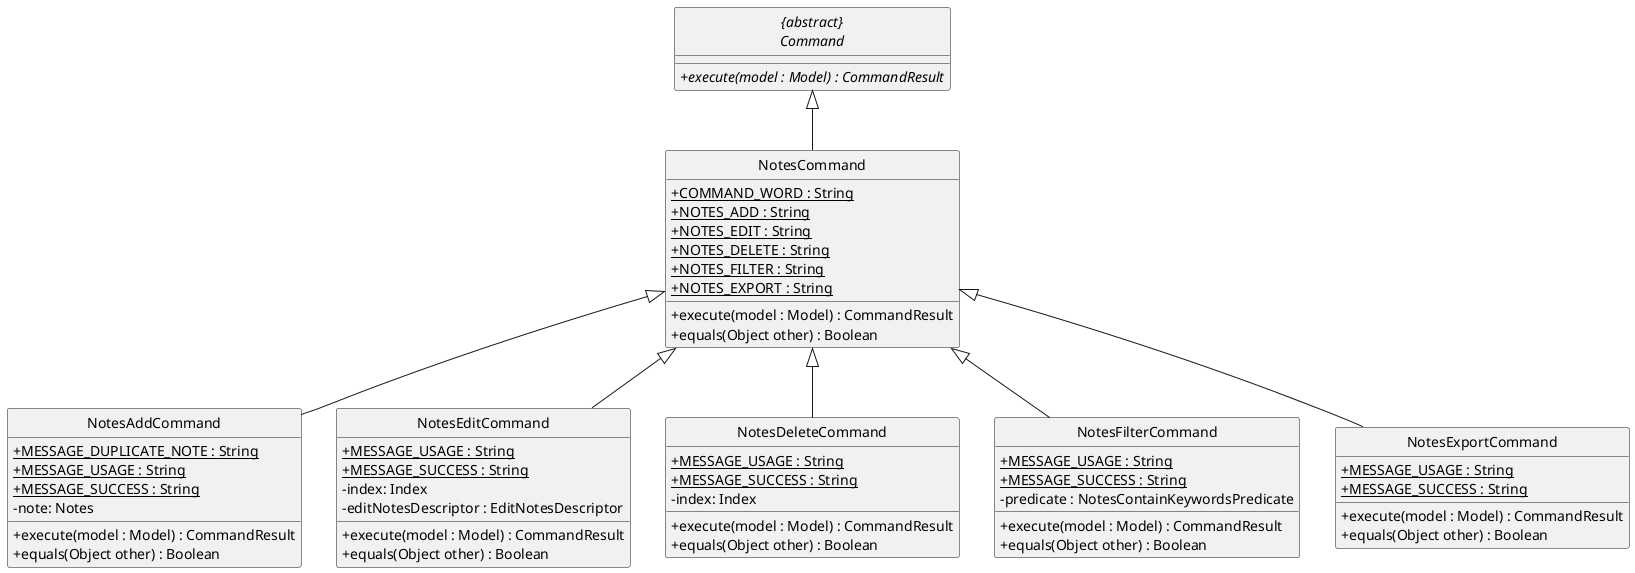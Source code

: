 @startuml

skinparam bjava ackgroundColor #ffffff
skinparam classAttributeIconSize 0
hide circle

abstract class "{abstract}\nCommand" {
    + {abstract} execute(model : Model) : CommandResult
}

class "NotesCommand" {
    /' Fields '/
    + {static} COMMAND_WORD : String
    + {static} NOTES_ADD : String
    + {static} NOTES_EDIT : String
    + {static} NOTES_DELETE : String
    + {static} NOTES_FILTER : String
    + {static} NOTES_EXPORT : String

    /' Methods '/
    + execute(model : Model) : CommandResult
    + equals(Object other) : Boolean
}

class NotesAddCommand {
    /' Fields '/
    + {static} MESSAGE_DUPLICATE_NOTE : String
    + {static} MESSAGE_USAGE : String
    + {static} MESSAGE_SUCCESS : String
    - note: Notes


    /' Methods '/
    + execute(model : Model) : CommandResult
    + equals(Object other) : Boolean
}

class NotesEditCommand {
    /' Fields '/
    + {static} MESSAGE_USAGE : String
    + {static} MESSAGE_SUCCESS : String
    - index: Index
    - editNotesDescriptor : EditNotesDescriptor

    /' Methods '/
    + execute(model : Model) : CommandResult
    + equals(Object other) : Boolean
}

class NotesDeleteCommand {
    /' Fields '/
    + {static} MESSAGE_USAGE : String
    + {static} MESSAGE_SUCCESS : String
    - index: Index

    /' Methods '/
    + execute(model : Model) : CommandResult
    + equals(Object other) : Boolean
}

class NotesFilterCommand {
    /' Fields '/
    + {static} MESSAGE_USAGE : String
    + {static} MESSAGE_SUCCESS : String
    - predicate : NotesContainKeywordsPredicate

    /' Methods '/
    + execute(model : Model) : CommandResult
    + equals(Object other) : Boolean
}

class NotesExportCommand {
    /' Fields '/
    + {static} MESSAGE_USAGE : String
    + {static} MESSAGE_SUCCESS : String

    /' Methods '/
    + execute(model : Model) : CommandResult
    + equals(Object other) : Boolean
}


NotesAddCommand --up|> "NotesCommand"
NotesEditCommand --up|> "NotesCommand"
NotesDeleteCommand --up|> "NotesCommand"
NotesFilterCommand --up|> "NotesCommand"
NotesExportCommand --up|> "NotesCommand"
NotesCommand --up|> "{abstract}\nCommand"



@enduml
